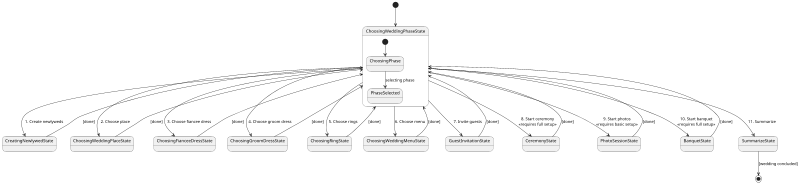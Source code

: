 ﻿@startuml
scale 800 width

[*] --> ChoosingWeddingPhaseState

state ChoosingWeddingPhaseState {
  [*] --> ChoosingPhase
  ChoosingPhase --> PhaseSelected : selecting phase
}

ChoosingWeddingPhaseState --> CreatingNewlywedState : 1. Create newlyweds
CreatingNewlywedState --> ChoosingWeddingPhaseState : [done]

ChoosingWeddingPhaseState --> ChoosingWeddingPlaceState : 2. Choose place
ChoosingWeddingPlaceState --> ChoosingWeddingPhaseState : [done]

ChoosingWeddingPhaseState --> ChoosingFianceeDressState : 3. Choose fiancee dress
ChoosingFianceeDressState --> ChoosingWeddingPhaseState : [done]

ChoosingWeddingPhaseState --> ChoosingGroomDressState : 4. Choose groom dress
ChoosingGroomDressState --> ChoosingWeddingPhaseState : [done]

ChoosingWeddingPhaseState --> ChoosingRingState : 5. Choose rings
ChoosingRingState --> ChoosingWeddingPhaseState : [done]

ChoosingWeddingPhaseState --> ChoosingWeddingMenuState : 6. Choose menu
ChoosingWeddingMenuState --> ChoosingWeddingPhaseState : [done]

ChoosingWeddingPhaseState --> GuestInvitationState : 7. Invite guests
GuestInvitationState --> ChoosingWeddingPhaseState : [done]

ChoosingWeddingPhaseState --> CeremonyState : 8. Start ceremony\n<<requires full setup>>
CeremonyState --> ChoosingWeddingPhaseState : [done]

ChoosingWeddingPhaseState --> PhotoSessionState : 9. Start photos\n<<requires basic setup>>
PhotoSessionState --> ChoosingWeddingPhaseState : [done]

ChoosingWeddingPhaseState --> BanquetState : 10. Start banquet\n<<requires full setup>>
BanquetState --> ChoosingWeddingPhaseState : [done]

ChoosingWeddingPhaseState --> SummarizeState : 11. Summarize
SummarizeState --> [*] : [wedding concluded]


@enduml